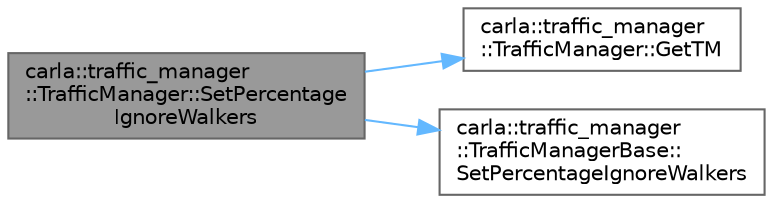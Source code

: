 digraph "carla::traffic_manager::TrafficManager::SetPercentageIgnoreWalkers"
{
 // INTERACTIVE_SVG=YES
 // LATEX_PDF_SIZE
  bgcolor="transparent";
  edge [fontname=Helvetica,fontsize=10,labelfontname=Helvetica,labelfontsize=10];
  node [fontname=Helvetica,fontsize=10,shape=box,height=0.2,width=0.4];
  rankdir="LR";
  Node1 [id="Node000001",label="carla::traffic_manager\l::TrafficManager::SetPercentage\lIgnoreWalkers",height=0.2,width=0.4,color="gray40", fillcolor="grey60", style="filled", fontcolor="black",tooltip="Method to specify the % chance of ignoring collisions with any walker."];
  Node1 -> Node2 [id="edge1_Node000001_Node000002",color="steelblue1",style="solid",tooltip=" "];
  Node2 [id="Node000002",label="carla::traffic_manager\l::TrafficManager::GetTM",height=0.2,width=0.4,color="grey40", fillcolor="white", style="filled",URL="$df/d5a/classcarla_1_1traffic__manager_1_1TrafficManager.html#a765537526aaa8d388508d6956b51cd9e",tooltip=" "];
  Node1 -> Node3 [id="edge2_Node000001_Node000003",color="steelblue1",style="solid",tooltip=" "];
  Node3 [id="Node000003",label="carla::traffic_manager\l::TrafficManagerBase::\lSetPercentageIgnoreWalkers",height=0.2,width=0.4,color="grey40", fillcolor="white", style="filled",URL="$dc/d92/classcarla_1_1traffic__manager_1_1TrafficManagerBase.html#a2181f9357eb2e2a3a29ba693627267f8",tooltip="Method to specify the % chance of ignoring collisions with any walker."];
}
